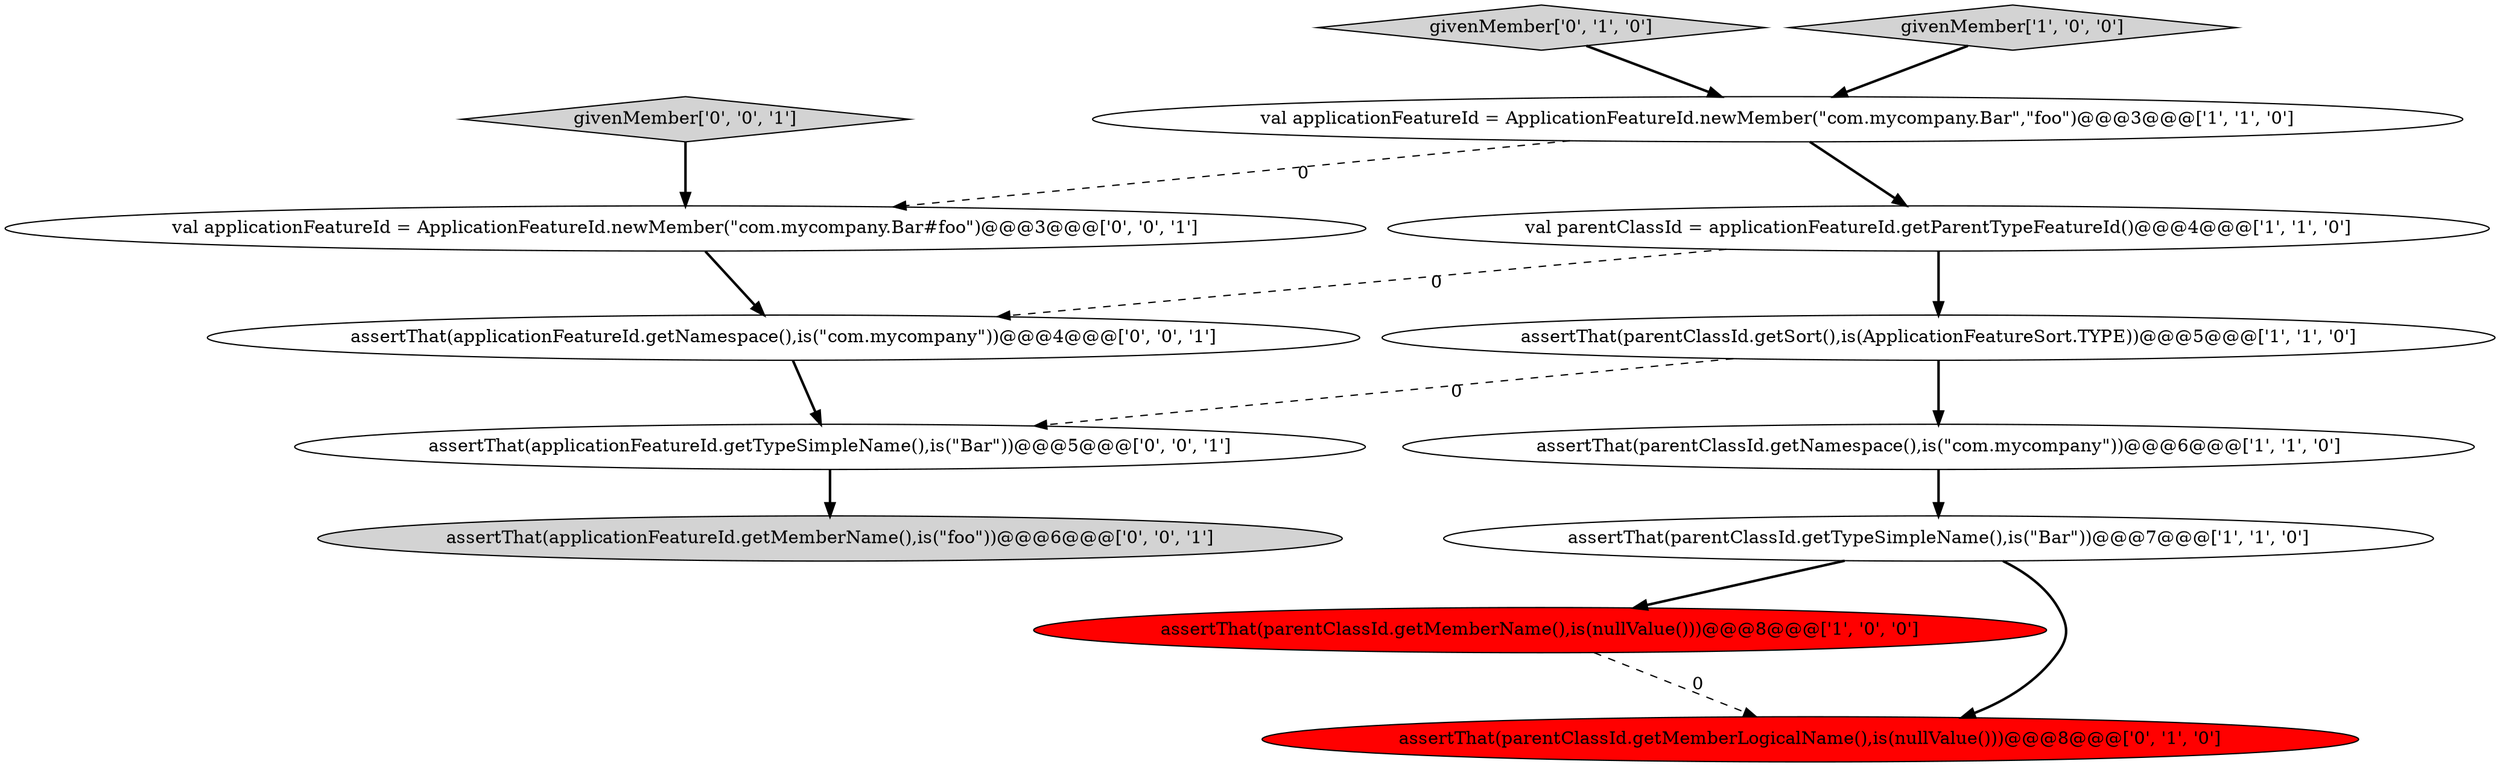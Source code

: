 digraph {
6 [style = filled, label = "val parentClassId = applicationFeatureId.getParentTypeFeatureId()@@@4@@@['1', '1', '0']", fillcolor = white, shape = ellipse image = "AAA0AAABBB1BBB"];
11 [style = filled, label = "val applicationFeatureId = ApplicationFeatureId.newMember(\"com.mycompany.Bar#foo\")@@@3@@@['0', '0', '1']", fillcolor = white, shape = ellipse image = "AAA0AAABBB3BBB"];
3 [style = filled, label = "assertThat(parentClassId.getMemberName(),is(nullValue()))@@@8@@@['1', '0', '0']", fillcolor = red, shape = ellipse image = "AAA1AAABBB1BBB"];
13 [style = filled, label = "givenMember['0', '0', '1']", fillcolor = lightgray, shape = diamond image = "AAA0AAABBB3BBB"];
12 [style = filled, label = "assertThat(applicationFeatureId.getMemberName(),is(\"foo\"))@@@6@@@['0', '0', '1']", fillcolor = lightgray, shape = ellipse image = "AAA0AAABBB3BBB"];
0 [style = filled, label = "val applicationFeatureId = ApplicationFeatureId.newMember(\"com.mycompany.Bar\",\"foo\")@@@3@@@['1', '1', '0']", fillcolor = white, shape = ellipse image = "AAA0AAABBB1BBB"];
5 [style = filled, label = "assertThat(parentClassId.getSort(),is(ApplicationFeatureSort.TYPE))@@@5@@@['1', '1', '0']", fillcolor = white, shape = ellipse image = "AAA0AAABBB1BBB"];
8 [style = filled, label = "assertThat(parentClassId.getMemberLogicalName(),is(nullValue()))@@@8@@@['0', '1', '0']", fillcolor = red, shape = ellipse image = "AAA1AAABBB2BBB"];
7 [style = filled, label = "givenMember['0', '1', '0']", fillcolor = lightgray, shape = diamond image = "AAA0AAABBB2BBB"];
10 [style = filled, label = "assertThat(applicationFeatureId.getTypeSimpleName(),is(\"Bar\"))@@@5@@@['0', '0', '1']", fillcolor = white, shape = ellipse image = "AAA0AAABBB3BBB"];
1 [style = filled, label = "assertThat(parentClassId.getTypeSimpleName(),is(\"Bar\"))@@@7@@@['1', '1', '0']", fillcolor = white, shape = ellipse image = "AAA0AAABBB1BBB"];
4 [style = filled, label = "givenMember['1', '0', '0']", fillcolor = lightgray, shape = diamond image = "AAA0AAABBB1BBB"];
2 [style = filled, label = "assertThat(parentClassId.getNamespace(),is(\"com.mycompany\"))@@@6@@@['1', '1', '0']", fillcolor = white, shape = ellipse image = "AAA0AAABBB1BBB"];
9 [style = filled, label = "assertThat(applicationFeatureId.getNamespace(),is(\"com.mycompany\"))@@@4@@@['0', '0', '1']", fillcolor = white, shape = ellipse image = "AAA0AAABBB3BBB"];
1->3 [style = bold, label=""];
3->8 [style = dashed, label="0"];
6->5 [style = bold, label=""];
5->2 [style = bold, label=""];
7->0 [style = bold, label=""];
0->11 [style = dashed, label="0"];
1->8 [style = bold, label=""];
9->10 [style = bold, label=""];
5->10 [style = dashed, label="0"];
11->9 [style = bold, label=""];
0->6 [style = bold, label=""];
10->12 [style = bold, label=""];
13->11 [style = bold, label=""];
2->1 [style = bold, label=""];
4->0 [style = bold, label=""];
6->9 [style = dashed, label="0"];
}
